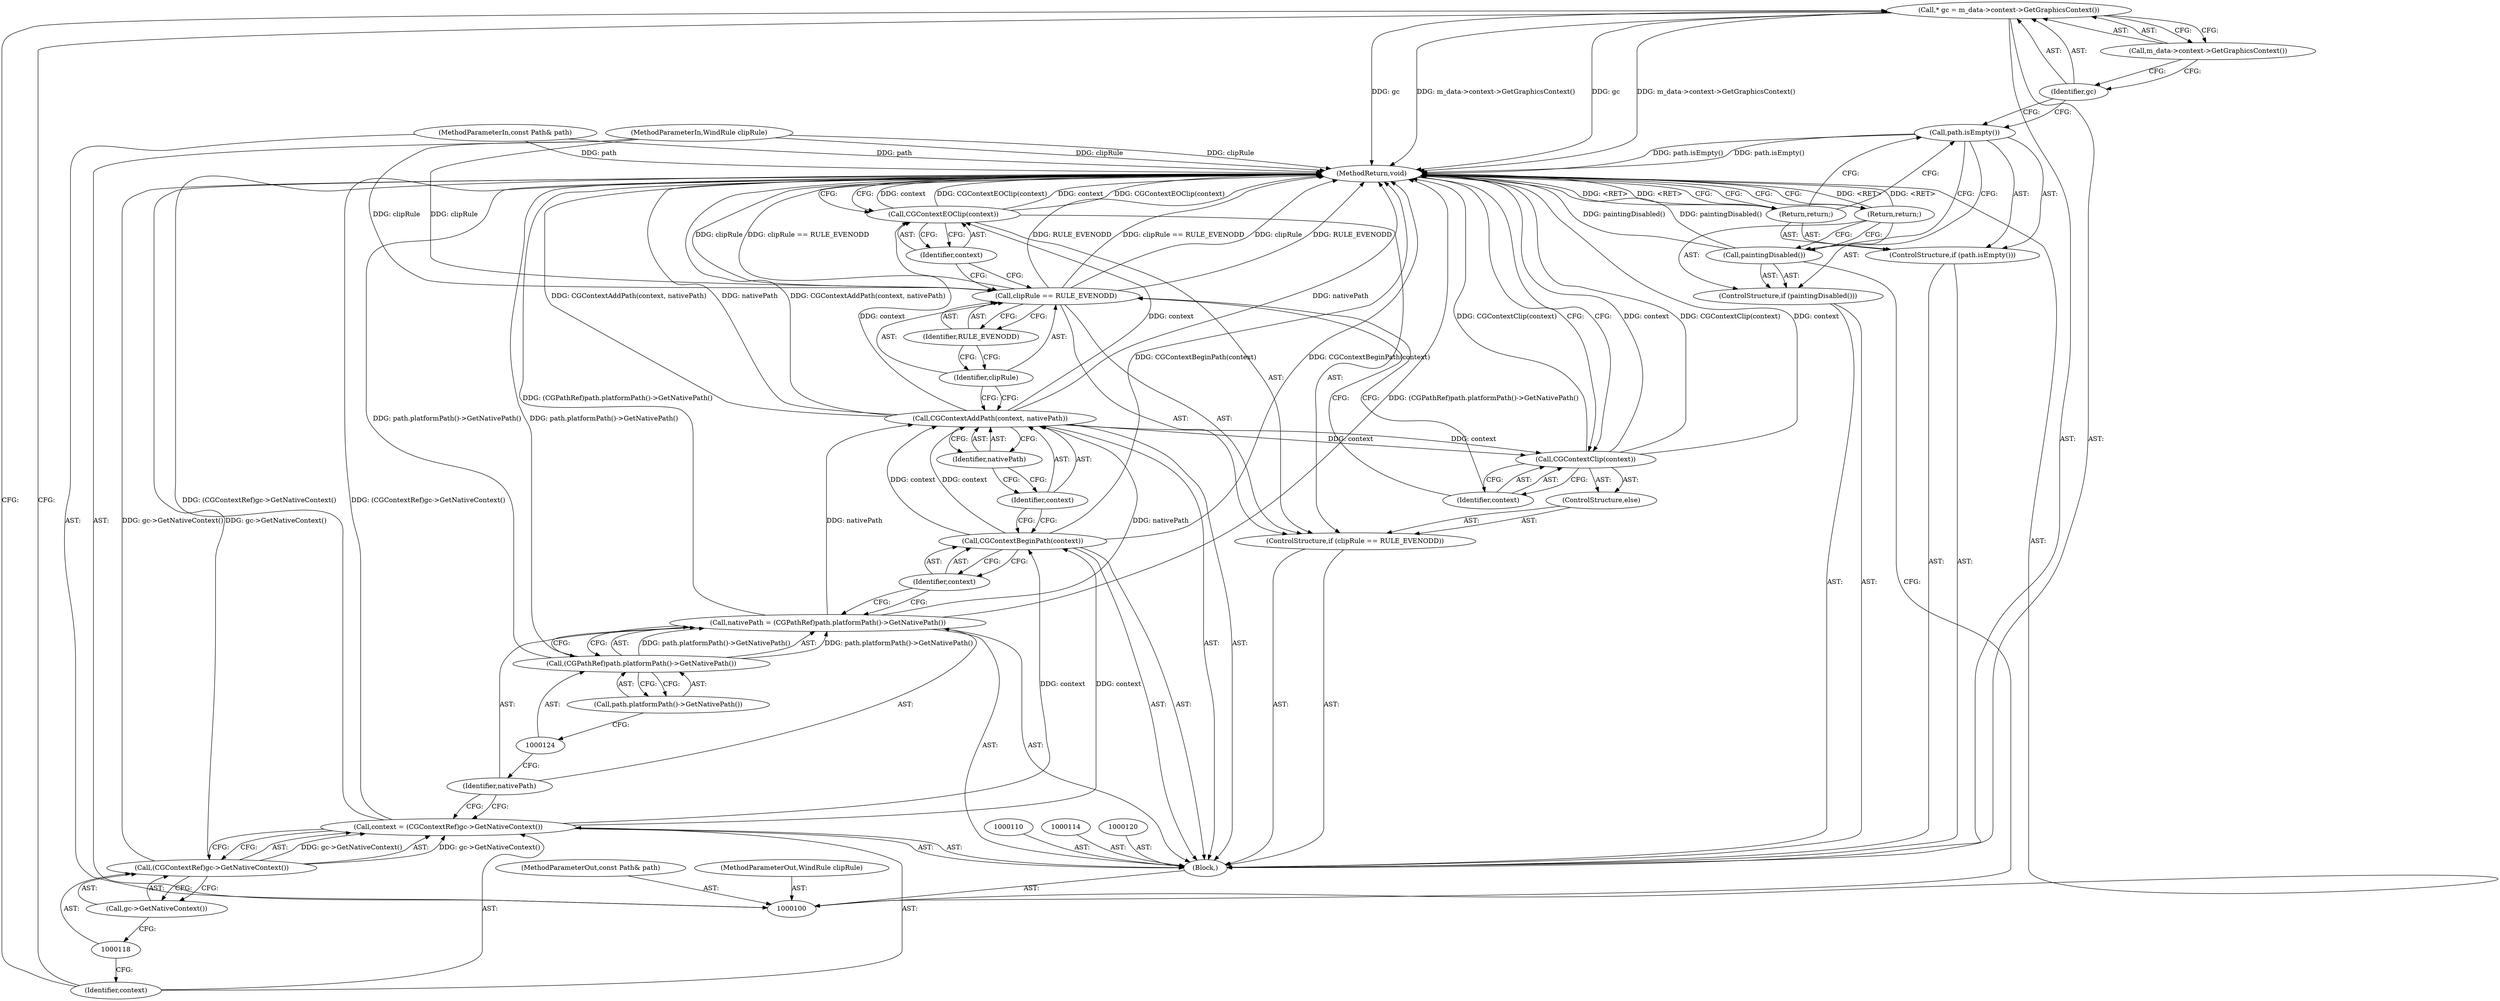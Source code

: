 digraph "0_Chrome_adb3498ca0b69561d8c6b60bab641de4b0e37dbf_3" {
"1000111" [label="(Call,* gc = m_data->context->GetGraphicsContext())"];
"1000112" [label="(Identifier,gc)"];
"1000113" [label="(Call,m_data->context->GetGraphicsContext())"];
"1000115" [label="(Call,context = (CGContextRef)gc->GetNativeContext())"];
"1000116" [label="(Identifier,context)"];
"1000117" [label="(Call,(CGContextRef)gc->GetNativeContext())"];
"1000119" [label="(Call,gc->GetNativeContext())"];
"1000121" [label="(Call,nativePath = (CGPathRef)path.platformPath()->GetNativePath())"];
"1000122" [label="(Identifier,nativePath)"];
"1000123" [label="(Call,(CGPathRef)path.platformPath()->GetNativePath())"];
"1000125" [label="(Call,path.platformPath()->GetNativePath())"];
"1000127" [label="(Identifier,context)"];
"1000126" [label="(Call,CGContextBeginPath(context))"];
"1000129" [label="(Identifier,context)"];
"1000130" [label="(Identifier,nativePath)"];
"1000128" [label="(Call,CGContextAddPath(context, nativePath))"];
"1000134" [label="(Identifier,RULE_EVENODD)"];
"1000131" [label="(ControlStructure,if (clipRule == RULE_EVENODD))"];
"1000132" [label="(Call,clipRule == RULE_EVENODD)"];
"1000133" [label="(Identifier,clipRule)"];
"1000136" [label="(Identifier,context)"];
"1000135" [label="(Call,CGContextEOClip(context))"];
"1000140" [label="(MethodReturn,void)"];
"1000101" [label="(MethodParameterIn,const Path& path)"];
"1000196" [label="(MethodParameterOut,const Path& path)"];
"1000102" [label="(MethodParameterIn,WindRule clipRule)"];
"1000197" [label="(MethodParameterOut,WindRule clipRule)"];
"1000137" [label="(ControlStructure,else)"];
"1000139" [label="(Identifier,context)"];
"1000138" [label="(Call,CGContextClip(context))"];
"1000103" [label="(Block,)"];
"1000104" [label="(ControlStructure,if (paintingDisabled()))"];
"1000105" [label="(Call,paintingDisabled())"];
"1000106" [label="(Return,return;)"];
"1000107" [label="(ControlStructure,if (path.isEmpty()))"];
"1000108" [label="(Call,path.isEmpty())"];
"1000109" [label="(Return,return;)"];
"1000111" -> "1000103"  [label="AST: "];
"1000111" -> "1000113"  [label="CFG: "];
"1000112" -> "1000111"  [label="AST: "];
"1000113" -> "1000111"  [label="AST: "];
"1000116" -> "1000111"  [label="CFG: "];
"1000111" -> "1000140"  [label="DDG: gc"];
"1000111" -> "1000140"  [label="DDG: m_data->context->GetGraphicsContext()"];
"1000112" -> "1000111"  [label="AST: "];
"1000112" -> "1000108"  [label="CFG: "];
"1000113" -> "1000112"  [label="CFG: "];
"1000113" -> "1000111"  [label="AST: "];
"1000113" -> "1000112"  [label="CFG: "];
"1000111" -> "1000113"  [label="CFG: "];
"1000115" -> "1000103"  [label="AST: "];
"1000115" -> "1000117"  [label="CFG: "];
"1000116" -> "1000115"  [label="AST: "];
"1000117" -> "1000115"  [label="AST: "];
"1000122" -> "1000115"  [label="CFG: "];
"1000115" -> "1000140"  [label="DDG: (CGContextRef)gc->GetNativeContext()"];
"1000117" -> "1000115"  [label="DDG: gc->GetNativeContext()"];
"1000115" -> "1000126"  [label="DDG: context"];
"1000116" -> "1000115"  [label="AST: "];
"1000116" -> "1000111"  [label="CFG: "];
"1000118" -> "1000116"  [label="CFG: "];
"1000117" -> "1000115"  [label="AST: "];
"1000117" -> "1000119"  [label="CFG: "];
"1000118" -> "1000117"  [label="AST: "];
"1000119" -> "1000117"  [label="AST: "];
"1000115" -> "1000117"  [label="CFG: "];
"1000117" -> "1000140"  [label="DDG: gc->GetNativeContext()"];
"1000117" -> "1000115"  [label="DDG: gc->GetNativeContext()"];
"1000119" -> "1000117"  [label="AST: "];
"1000119" -> "1000118"  [label="CFG: "];
"1000117" -> "1000119"  [label="CFG: "];
"1000121" -> "1000103"  [label="AST: "];
"1000121" -> "1000123"  [label="CFG: "];
"1000122" -> "1000121"  [label="AST: "];
"1000123" -> "1000121"  [label="AST: "];
"1000127" -> "1000121"  [label="CFG: "];
"1000121" -> "1000140"  [label="DDG: (CGPathRef)path.platformPath()->GetNativePath()"];
"1000123" -> "1000121"  [label="DDG: path.platformPath()->GetNativePath()"];
"1000121" -> "1000128"  [label="DDG: nativePath"];
"1000122" -> "1000121"  [label="AST: "];
"1000122" -> "1000115"  [label="CFG: "];
"1000124" -> "1000122"  [label="CFG: "];
"1000123" -> "1000121"  [label="AST: "];
"1000123" -> "1000125"  [label="CFG: "];
"1000124" -> "1000123"  [label="AST: "];
"1000125" -> "1000123"  [label="AST: "];
"1000121" -> "1000123"  [label="CFG: "];
"1000123" -> "1000140"  [label="DDG: path.platformPath()->GetNativePath()"];
"1000123" -> "1000121"  [label="DDG: path.platformPath()->GetNativePath()"];
"1000125" -> "1000123"  [label="AST: "];
"1000125" -> "1000124"  [label="CFG: "];
"1000123" -> "1000125"  [label="CFG: "];
"1000127" -> "1000126"  [label="AST: "];
"1000127" -> "1000121"  [label="CFG: "];
"1000126" -> "1000127"  [label="CFG: "];
"1000126" -> "1000103"  [label="AST: "];
"1000126" -> "1000127"  [label="CFG: "];
"1000127" -> "1000126"  [label="AST: "];
"1000129" -> "1000126"  [label="CFG: "];
"1000126" -> "1000140"  [label="DDG: CGContextBeginPath(context)"];
"1000115" -> "1000126"  [label="DDG: context"];
"1000126" -> "1000128"  [label="DDG: context"];
"1000129" -> "1000128"  [label="AST: "];
"1000129" -> "1000126"  [label="CFG: "];
"1000130" -> "1000129"  [label="CFG: "];
"1000130" -> "1000128"  [label="AST: "];
"1000130" -> "1000129"  [label="CFG: "];
"1000128" -> "1000130"  [label="CFG: "];
"1000128" -> "1000103"  [label="AST: "];
"1000128" -> "1000130"  [label="CFG: "];
"1000129" -> "1000128"  [label="AST: "];
"1000130" -> "1000128"  [label="AST: "];
"1000133" -> "1000128"  [label="CFG: "];
"1000128" -> "1000140"  [label="DDG: nativePath"];
"1000128" -> "1000140"  [label="DDG: CGContextAddPath(context, nativePath)"];
"1000126" -> "1000128"  [label="DDG: context"];
"1000121" -> "1000128"  [label="DDG: nativePath"];
"1000128" -> "1000135"  [label="DDG: context"];
"1000128" -> "1000138"  [label="DDG: context"];
"1000134" -> "1000132"  [label="AST: "];
"1000134" -> "1000133"  [label="CFG: "];
"1000132" -> "1000134"  [label="CFG: "];
"1000131" -> "1000103"  [label="AST: "];
"1000132" -> "1000131"  [label="AST: "];
"1000135" -> "1000131"  [label="AST: "];
"1000137" -> "1000131"  [label="AST: "];
"1000132" -> "1000131"  [label="AST: "];
"1000132" -> "1000134"  [label="CFG: "];
"1000133" -> "1000132"  [label="AST: "];
"1000134" -> "1000132"  [label="AST: "];
"1000136" -> "1000132"  [label="CFG: "];
"1000139" -> "1000132"  [label="CFG: "];
"1000132" -> "1000140"  [label="DDG: RULE_EVENODD"];
"1000132" -> "1000140"  [label="DDG: clipRule == RULE_EVENODD"];
"1000132" -> "1000140"  [label="DDG: clipRule"];
"1000102" -> "1000132"  [label="DDG: clipRule"];
"1000133" -> "1000132"  [label="AST: "];
"1000133" -> "1000128"  [label="CFG: "];
"1000134" -> "1000133"  [label="CFG: "];
"1000136" -> "1000135"  [label="AST: "];
"1000136" -> "1000132"  [label="CFG: "];
"1000135" -> "1000136"  [label="CFG: "];
"1000135" -> "1000131"  [label="AST: "];
"1000135" -> "1000136"  [label="CFG: "];
"1000136" -> "1000135"  [label="AST: "];
"1000140" -> "1000135"  [label="CFG: "];
"1000135" -> "1000140"  [label="DDG: context"];
"1000135" -> "1000140"  [label="DDG: CGContextEOClip(context)"];
"1000128" -> "1000135"  [label="DDG: context"];
"1000140" -> "1000100"  [label="AST: "];
"1000140" -> "1000106"  [label="CFG: "];
"1000140" -> "1000109"  [label="CFG: "];
"1000140" -> "1000135"  [label="CFG: "];
"1000140" -> "1000138"  [label="CFG: "];
"1000115" -> "1000140"  [label="DDG: (CGContextRef)gc->GetNativeContext()"];
"1000123" -> "1000140"  [label="DDG: path.platformPath()->GetNativePath()"];
"1000108" -> "1000140"  [label="DDG: path.isEmpty()"];
"1000105" -> "1000140"  [label="DDG: paintingDisabled()"];
"1000132" -> "1000140"  [label="DDG: RULE_EVENODD"];
"1000132" -> "1000140"  [label="DDG: clipRule == RULE_EVENODD"];
"1000132" -> "1000140"  [label="DDG: clipRule"];
"1000135" -> "1000140"  [label="DDG: context"];
"1000135" -> "1000140"  [label="DDG: CGContextEOClip(context)"];
"1000117" -> "1000140"  [label="DDG: gc->GetNativeContext()"];
"1000128" -> "1000140"  [label="DDG: nativePath"];
"1000128" -> "1000140"  [label="DDG: CGContextAddPath(context, nativePath)"];
"1000126" -> "1000140"  [label="DDG: CGContextBeginPath(context)"];
"1000121" -> "1000140"  [label="DDG: (CGPathRef)path.platformPath()->GetNativePath()"];
"1000138" -> "1000140"  [label="DDG: context"];
"1000138" -> "1000140"  [label="DDG: CGContextClip(context)"];
"1000102" -> "1000140"  [label="DDG: clipRule"];
"1000111" -> "1000140"  [label="DDG: gc"];
"1000111" -> "1000140"  [label="DDG: m_data->context->GetGraphicsContext()"];
"1000101" -> "1000140"  [label="DDG: path"];
"1000106" -> "1000140"  [label="DDG: <RET>"];
"1000109" -> "1000140"  [label="DDG: <RET>"];
"1000101" -> "1000100"  [label="AST: "];
"1000101" -> "1000140"  [label="DDG: path"];
"1000196" -> "1000100"  [label="AST: "];
"1000102" -> "1000100"  [label="AST: "];
"1000102" -> "1000140"  [label="DDG: clipRule"];
"1000102" -> "1000132"  [label="DDG: clipRule"];
"1000197" -> "1000100"  [label="AST: "];
"1000137" -> "1000131"  [label="AST: "];
"1000138" -> "1000137"  [label="AST: "];
"1000139" -> "1000138"  [label="AST: "];
"1000139" -> "1000132"  [label="CFG: "];
"1000138" -> "1000139"  [label="CFG: "];
"1000138" -> "1000137"  [label="AST: "];
"1000138" -> "1000139"  [label="CFG: "];
"1000139" -> "1000138"  [label="AST: "];
"1000140" -> "1000138"  [label="CFG: "];
"1000138" -> "1000140"  [label="DDG: context"];
"1000138" -> "1000140"  [label="DDG: CGContextClip(context)"];
"1000128" -> "1000138"  [label="DDG: context"];
"1000103" -> "1000100"  [label="AST: "];
"1000104" -> "1000103"  [label="AST: "];
"1000107" -> "1000103"  [label="AST: "];
"1000110" -> "1000103"  [label="AST: "];
"1000111" -> "1000103"  [label="AST: "];
"1000114" -> "1000103"  [label="AST: "];
"1000115" -> "1000103"  [label="AST: "];
"1000120" -> "1000103"  [label="AST: "];
"1000121" -> "1000103"  [label="AST: "];
"1000126" -> "1000103"  [label="AST: "];
"1000128" -> "1000103"  [label="AST: "];
"1000131" -> "1000103"  [label="AST: "];
"1000104" -> "1000103"  [label="AST: "];
"1000105" -> "1000104"  [label="AST: "];
"1000106" -> "1000104"  [label="AST: "];
"1000105" -> "1000104"  [label="AST: "];
"1000105" -> "1000100"  [label="CFG: "];
"1000106" -> "1000105"  [label="CFG: "];
"1000108" -> "1000105"  [label="CFG: "];
"1000105" -> "1000140"  [label="DDG: paintingDisabled()"];
"1000106" -> "1000104"  [label="AST: "];
"1000106" -> "1000105"  [label="CFG: "];
"1000140" -> "1000106"  [label="CFG: "];
"1000106" -> "1000140"  [label="DDG: <RET>"];
"1000107" -> "1000103"  [label="AST: "];
"1000108" -> "1000107"  [label="AST: "];
"1000109" -> "1000107"  [label="AST: "];
"1000108" -> "1000107"  [label="AST: "];
"1000108" -> "1000105"  [label="CFG: "];
"1000109" -> "1000108"  [label="CFG: "];
"1000112" -> "1000108"  [label="CFG: "];
"1000108" -> "1000140"  [label="DDG: path.isEmpty()"];
"1000109" -> "1000107"  [label="AST: "];
"1000109" -> "1000108"  [label="CFG: "];
"1000140" -> "1000109"  [label="CFG: "];
"1000109" -> "1000140"  [label="DDG: <RET>"];
}
